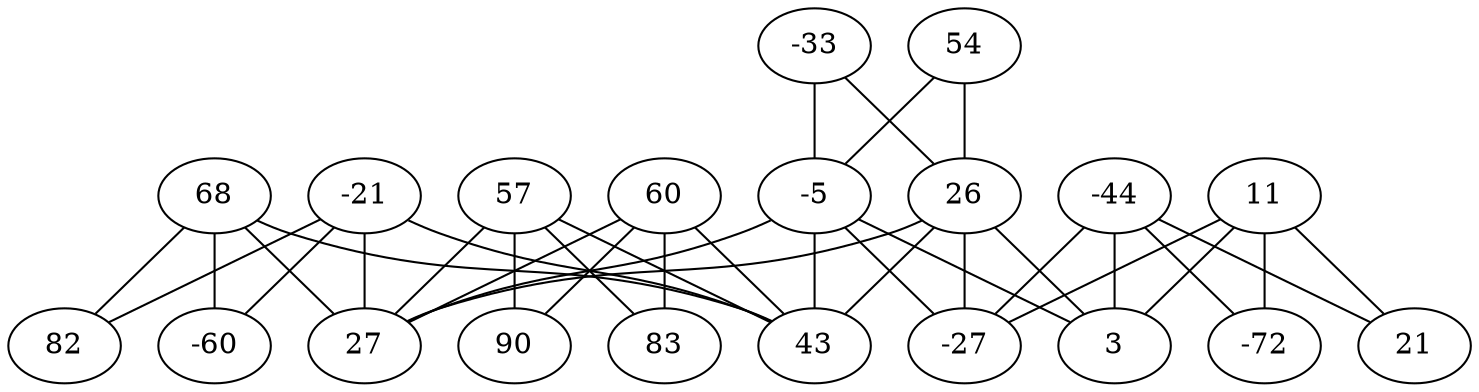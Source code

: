 graph {
    68,-21 [pos="68,-21!"]
    57,60 [pos="57,60!"]
    82,-60 [pos="82,-60!"]
    -33,54 [pos="-33,54!"]
    -44,11 [pos="-44,11!"]
    -5,26 [pos="-5,26!"]
    -27,3 [pos="-27,3!"]
    90,83 [pos="90,83!"]
    27,43 [pos="27,43!"]
    -72,21 [pos="-72,21!"]
    68,-21 -- 82,-60
    -44,11 -- -27,3
    -44,11 -- -72,21
    -5,26 -- -27,3
    57,60 -- 27,43
    -5,26 -- 27,43
    -33,54 -- -5,26
    57,60 -- 90,83
    68,-21 -- 27,43
}
